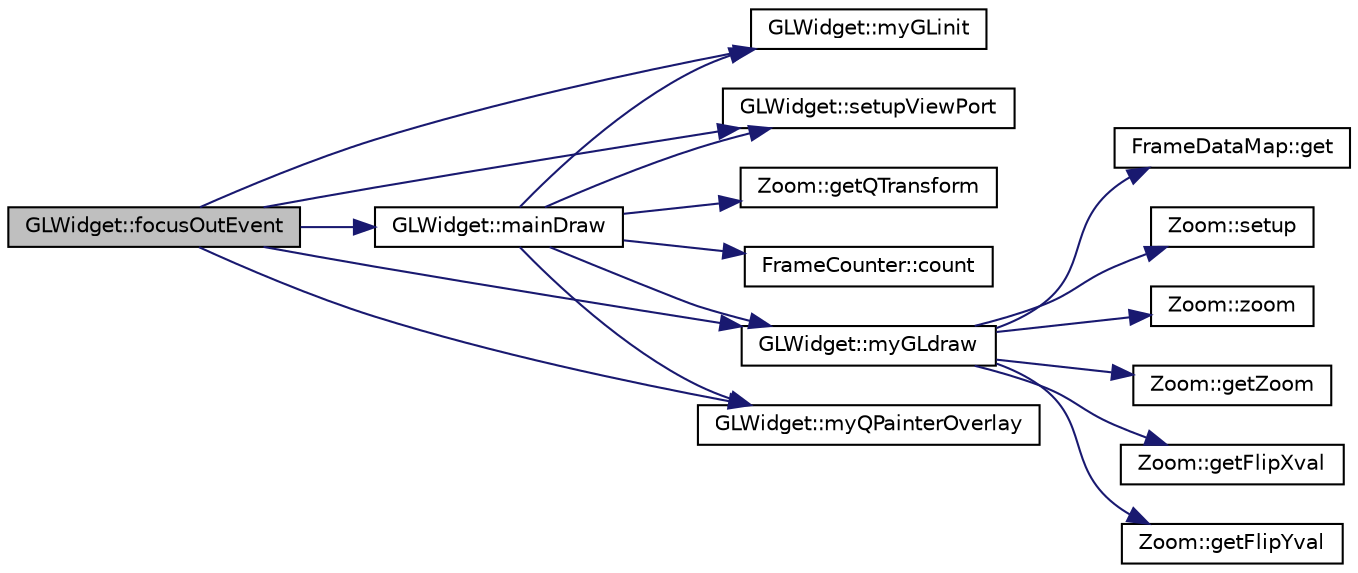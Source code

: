 digraph "GLWidget::focusOutEvent"
{
 // INTERACTIVE_SVG=YES
  edge [fontname="Helvetica",fontsize="10",labelfontname="Helvetica",labelfontsize="10"];
  node [fontname="Helvetica",fontsize="10",shape=record];
  rankdir="LR";
  Node1 [label="GLWidget::focusOutEvent",height=0.2,width=0.4,color="black", fillcolor="grey75", style="filled", fontcolor="black"];
  Node1 -> Node2 [color="midnightblue",fontsize="10",style="solid",fontname="Helvetica"];
  Node2 [label="GLWidget::mainDraw",height=0.2,width=0.4,color="black", fillcolor="white", style="filled",URL="$da/d10/class_g_l_widget.html#ad3a2e67de73b897c27d66d8a840a892b"];
  Node2 -> Node3 [color="midnightblue",fontsize="10",style="solid",fontname="Helvetica"];
  Node3 [label="GLWidget::myGLinit",height=0.2,width=0.4,color="black", fillcolor="white", style="filled",URL="$da/d10/class_g_l_widget.html#afc22c0e79d8023d16451d7c785303a79"];
  Node2 -> Node4 [color="midnightblue",fontsize="10",style="solid",fontname="Helvetica"];
  Node4 [label="GLWidget::setupViewPort",height=0.2,width=0.4,color="black", fillcolor="white", style="filled",URL="$da/d10/class_g_l_widget.html#a14350ef711245ab167f277f06fd9be4a"];
  Node2 -> Node5 [color="midnightblue",fontsize="10",style="solid",fontname="Helvetica"];
  Node5 [label="GLWidget::myGLdraw",height=0.2,width=0.4,color="black", fillcolor="white", style="filled",URL="$da/d10/class_g_l_widget.html#aa26010e4e1bd13e50fb34deb157daee8"];
  Node5 -> Node6 [color="midnightblue",fontsize="10",style="solid",fontname="Helvetica"];
  Node6 [label="FrameDataMap::get",height=0.2,width=0.4,color="black", fillcolor="white", style="filled",URL="$db/d71/class_frame_data_map.html#afd413bf943754d195c11e868b49dd974"];
  Node5 -> Node7 [color="midnightblue",fontsize="10",style="solid",fontname="Helvetica"];
  Node7 [label="Zoom::setup",height=0.2,width=0.4,color="black", fillcolor="white", style="filled",URL="$d0/dd2/class_zoom.html#af602700bc3d584430205e25bc1d6382b"];
  Node5 -> Node8 [color="midnightblue",fontsize="10",style="solid",fontname="Helvetica"];
  Node8 [label="Zoom::zoom",height=0.2,width=0.4,color="black", fillcolor="white", style="filled",URL="$d0/dd2/class_zoom.html#a60de232bb1050d6468ed805b5b35e1ee"];
  Node5 -> Node9 [color="midnightblue",fontsize="10",style="solid",fontname="Helvetica"];
  Node9 [label="Zoom::getZoom",height=0.2,width=0.4,color="black", fillcolor="white", style="filled",URL="$d0/dd2/class_zoom.html#a91cb38928e897d562cc0b961ec12f643"];
  Node5 -> Node10 [color="midnightblue",fontsize="10",style="solid",fontname="Helvetica"];
  Node10 [label="Zoom::getFlipXval",height=0.2,width=0.4,color="black", fillcolor="white", style="filled",URL="$d0/dd2/class_zoom.html#a63dfb82fbe239e038b6ea727b11eafbf"];
  Node5 -> Node11 [color="midnightblue",fontsize="10",style="solid",fontname="Helvetica"];
  Node11 [label="Zoom::getFlipYval",height=0.2,width=0.4,color="black", fillcolor="white", style="filled",URL="$d0/dd2/class_zoom.html#a0e539d3446f2ea3a56c03f6db7152d00"];
  Node2 -> Node12 [color="midnightblue",fontsize="10",style="solid",fontname="Helvetica"];
  Node12 [label="Zoom::getQTransform",height=0.2,width=0.4,color="black", fillcolor="white", style="filled",URL="$d0/dd2/class_zoom.html#a4c8ab136c25049952ed7c3fb64ff5ffb"];
  Node2 -> Node13 [color="midnightblue",fontsize="10",style="solid",fontname="Helvetica"];
  Node13 [label="GLWidget::myQPainterOverlay",height=0.2,width=0.4,color="black", fillcolor="white", style="filled",URL="$da/d10/class_g_l_widget.html#a7e64a5d2048799169ed31e970eb3602d"];
  Node2 -> Node14 [color="midnightblue",fontsize="10",style="solid",fontname="Helvetica"];
  Node14 [label="FrameCounter::count",height=0.2,width=0.4,color="black", fillcolor="white", style="filled",URL="$db/ded/class_frame_counter.html#ae1149feab7a64f1dd849ac305e655ffa"];
  Node1 -> Node5 [color="midnightblue",fontsize="10",style="solid",fontname="Helvetica"];
  Node1 -> Node3 [color="midnightblue",fontsize="10",style="solid",fontname="Helvetica"];
  Node1 -> Node13 [color="midnightblue",fontsize="10",style="solid",fontname="Helvetica"];
  Node1 -> Node4 [color="midnightblue",fontsize="10",style="solid",fontname="Helvetica"];
}

